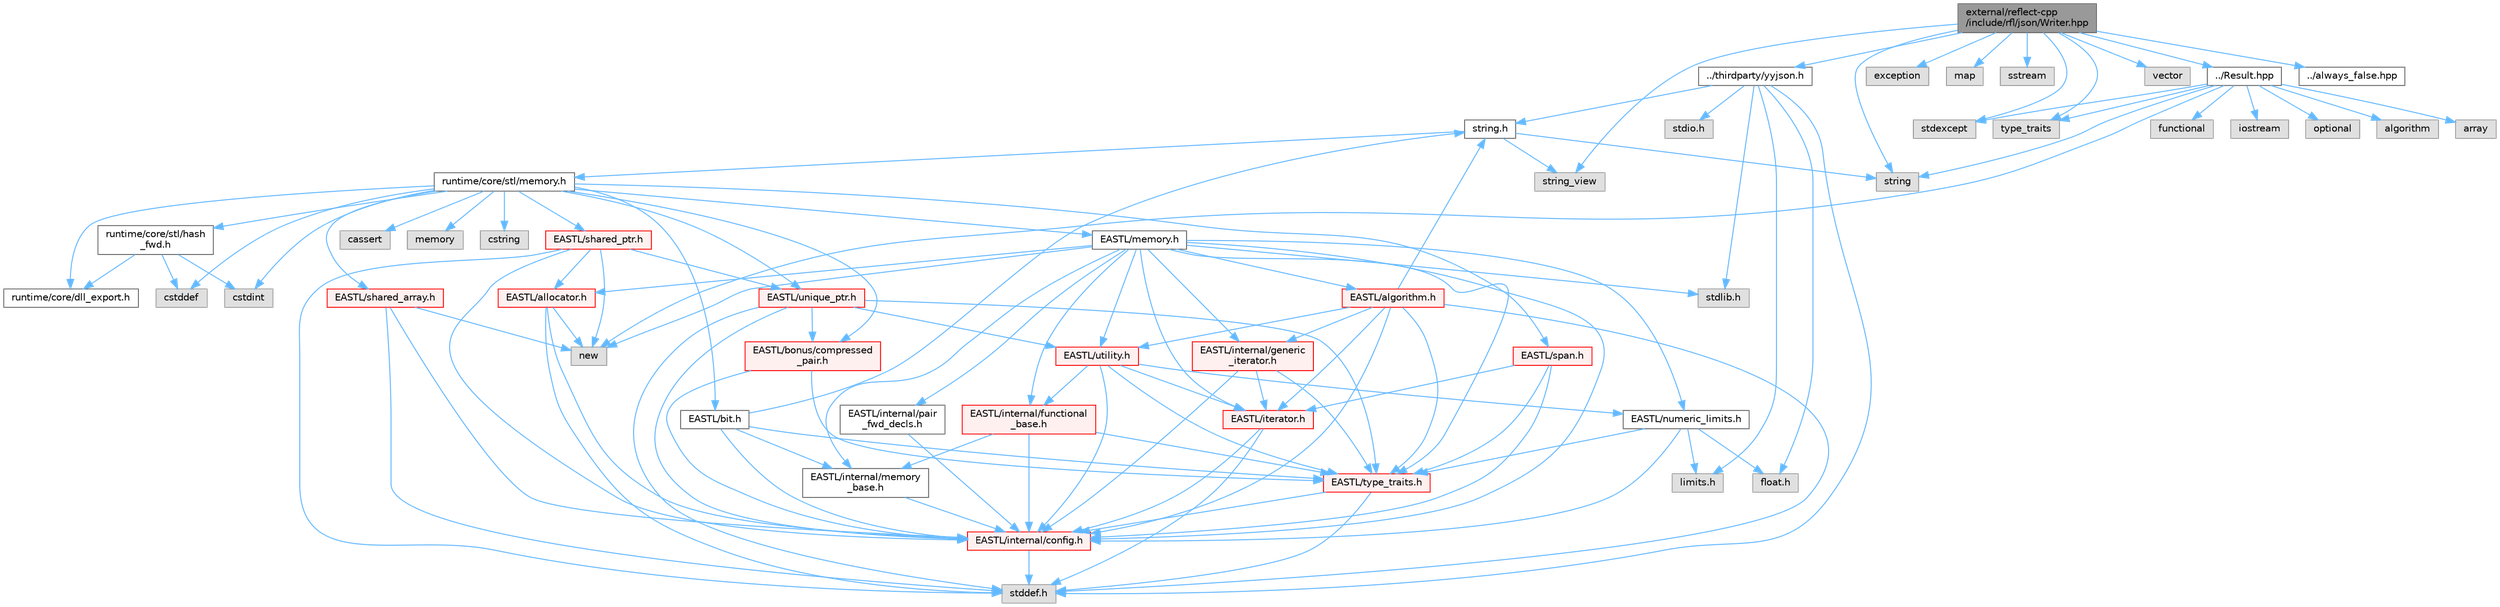 digraph "external/reflect-cpp/include/rfl/json/Writer.hpp"
{
 // LATEX_PDF_SIZE
  bgcolor="transparent";
  edge [fontname=Helvetica,fontsize=10,labelfontname=Helvetica,labelfontsize=10];
  node [fontname=Helvetica,fontsize=10,shape=box,height=0.2,width=0.4];
  Node1 [id="Node000001",label="external/reflect-cpp\l/include/rfl/json/Writer.hpp",height=0.2,width=0.4,color="gray40", fillcolor="grey60", style="filled", fontcolor="black",tooltip=" "];
  Node1 -> Node2 [id="edge1_Node000001_Node000002",color="steelblue1",style="solid",tooltip=" "];
  Node2 [id="Node000002",label="../thirdparty/yyjson.h",height=0.2,width=0.4,color="grey40", fillcolor="white", style="filled",URL="$yyjson_8h.html",tooltip=" "];
  Node2 -> Node3 [id="edge2_Node000002_Node000003",color="steelblue1",style="solid",tooltip=" "];
  Node3 [id="Node000003",label="float.h",height=0.2,width=0.4,color="grey60", fillcolor="#E0E0E0", style="filled",tooltip=" "];
  Node2 -> Node4 [id="edge3_Node000002_Node000004",color="steelblue1",style="solid",tooltip=" "];
  Node4 [id="Node000004",label="limits.h",height=0.2,width=0.4,color="grey60", fillcolor="#E0E0E0", style="filled",tooltip=" "];
  Node2 -> Node5 [id="edge4_Node000002_Node000005",color="steelblue1",style="solid",tooltip=" "];
  Node5 [id="Node000005",label="stddef.h",height=0.2,width=0.4,color="grey60", fillcolor="#E0E0E0", style="filled",tooltip=" "];
  Node2 -> Node6 [id="edge5_Node000002_Node000006",color="steelblue1",style="solid",tooltip=" "];
  Node6 [id="Node000006",label="stdio.h",height=0.2,width=0.4,color="grey60", fillcolor="#E0E0E0", style="filled",tooltip=" "];
  Node2 -> Node7 [id="edge6_Node000002_Node000007",color="steelblue1",style="solid",tooltip=" "];
  Node7 [id="Node000007",label="stdlib.h",height=0.2,width=0.4,color="grey60", fillcolor="#E0E0E0", style="filled",tooltip=" "];
  Node2 -> Node8 [id="edge7_Node000002_Node000008",color="steelblue1",style="solid",tooltip=" "];
  Node8 [id="Node000008",label="string.h",height=0.2,width=0.4,color="grey40", fillcolor="white", style="filled",URL="$string_8h.html",tooltip=" "];
  Node8 -> Node9 [id="edge8_Node000008_Node000009",color="steelblue1",style="solid",tooltip=" "];
  Node9 [id="Node000009",label="string",height=0.2,width=0.4,color="grey60", fillcolor="#E0E0E0", style="filled",tooltip=" "];
  Node8 -> Node10 [id="edge9_Node000008_Node000010",color="steelblue1",style="solid",tooltip=" "];
  Node10 [id="Node000010",label="string_view",height=0.2,width=0.4,color="grey60", fillcolor="#E0E0E0", style="filled",tooltip=" "];
  Node8 -> Node11 [id="edge10_Node000008_Node000011",color="steelblue1",style="solid",tooltip=" "];
  Node11 [id="Node000011",label="runtime/core/stl/memory.h",height=0.2,width=0.4,color="grey40", fillcolor="white", style="filled",URL="$runtime_2core_2stl_2memory_8h.html",tooltip=" "];
  Node11 -> Node12 [id="edge11_Node000011_Node000012",color="steelblue1",style="solid",tooltip=" "];
  Node12 [id="Node000012",label="cstddef",height=0.2,width=0.4,color="grey60", fillcolor="#E0E0E0", style="filled",tooltip=" "];
  Node11 -> Node13 [id="edge12_Node000011_Node000013",color="steelblue1",style="solid",tooltip=" "];
  Node13 [id="Node000013",label="cstdint",height=0.2,width=0.4,color="grey60", fillcolor="#E0E0E0", style="filled",tooltip=" "];
  Node11 -> Node14 [id="edge13_Node000011_Node000014",color="steelblue1",style="solid",tooltip=" "];
  Node14 [id="Node000014",label="cassert",height=0.2,width=0.4,color="grey60", fillcolor="#E0E0E0", style="filled",tooltip=" "];
  Node11 -> Node15 [id="edge14_Node000011_Node000015",color="steelblue1",style="solid",tooltip=" "];
  Node15 [id="Node000015",label="memory",height=0.2,width=0.4,color="grey60", fillcolor="#E0E0E0", style="filled",tooltip=" "];
  Node11 -> Node16 [id="edge15_Node000011_Node000016",color="steelblue1",style="solid",tooltip=" "];
  Node16 [id="Node000016",label="cstring",height=0.2,width=0.4,color="grey60", fillcolor="#E0E0E0", style="filled",tooltip=" "];
  Node11 -> Node17 [id="edge16_Node000011_Node000017",color="steelblue1",style="solid",tooltip=" "];
  Node17 [id="Node000017",label="EASTL/bit.h",height=0.2,width=0.4,color="grey40", fillcolor="white", style="filled",URL="$bit_8h.html",tooltip=" "];
  Node17 -> Node18 [id="edge17_Node000017_Node000018",color="steelblue1",style="solid",tooltip=" "];
  Node18 [id="Node000018",label="EASTL/internal/config.h",height=0.2,width=0.4,color="red", fillcolor="#FFF0F0", style="filled",URL="$runtime_2_e_a_s_t_l_2include_2_e_a_s_t_l_2internal_2config_8h.html",tooltip=" "];
  Node18 -> Node5 [id="edge18_Node000018_Node000005",color="steelblue1",style="solid",tooltip=" "];
  Node17 -> Node26 [id="edge19_Node000017_Node000026",color="steelblue1",style="solid",tooltip=" "];
  Node26 [id="Node000026",label="EASTL/internal/memory\l_base.h",height=0.2,width=0.4,color="grey40", fillcolor="white", style="filled",URL="$memory__base_8h.html",tooltip=" "];
  Node26 -> Node18 [id="edge20_Node000026_Node000018",color="steelblue1",style="solid",tooltip=" "];
  Node17 -> Node27 [id="edge21_Node000017_Node000027",color="steelblue1",style="solid",tooltip=" "];
  Node27 [id="Node000027",label="EASTL/type_traits.h",height=0.2,width=0.4,color="red", fillcolor="#FFF0F0", style="filled",URL="$_e_a_s_t_l_2include_2_e_a_s_t_l_2type__traits_8h.html",tooltip=" "];
  Node27 -> Node18 [id="edge22_Node000027_Node000018",color="steelblue1",style="solid",tooltip=" "];
  Node27 -> Node5 [id="edge23_Node000027_Node000005",color="steelblue1",style="solid",tooltip=" "];
  Node17 -> Node8 [id="edge24_Node000017_Node000008",color="steelblue1",style="solid",tooltip=" "];
  Node11 -> Node36 [id="edge25_Node000011_Node000036",color="steelblue1",style="solid",tooltip=" "];
  Node36 [id="Node000036",label="EASTL/memory.h",height=0.2,width=0.4,color="grey40", fillcolor="white", style="filled",URL="$runtime_2_e_a_s_t_l_2include_2_e_a_s_t_l_2memory_8h.html",tooltip=" "];
  Node36 -> Node18 [id="edge26_Node000036_Node000018",color="steelblue1",style="solid",tooltip=" "];
  Node36 -> Node26 [id="edge27_Node000036_Node000026",color="steelblue1",style="solid",tooltip=" "];
  Node36 -> Node37 [id="edge28_Node000036_Node000037",color="steelblue1",style="solid",tooltip=" "];
  Node37 [id="Node000037",label="EASTL/internal/generic\l_iterator.h",height=0.2,width=0.4,color="red", fillcolor="#FFF0F0", style="filled",URL="$generic__iterator_8h.html",tooltip=" "];
  Node37 -> Node18 [id="edge29_Node000037_Node000018",color="steelblue1",style="solid",tooltip=" "];
  Node37 -> Node38 [id="edge30_Node000037_Node000038",color="steelblue1",style="solid",tooltip=" "];
  Node38 [id="Node000038",label="EASTL/iterator.h",height=0.2,width=0.4,color="red", fillcolor="#FFF0F0", style="filled",URL="$_e_a_s_t_l_2include_2_e_a_s_t_l_2iterator_8h.html",tooltip=" "];
  Node38 -> Node18 [id="edge31_Node000038_Node000018",color="steelblue1",style="solid",tooltip=" "];
  Node38 -> Node5 [id="edge32_Node000038_Node000005",color="steelblue1",style="solid",tooltip=" "];
  Node37 -> Node27 [id="edge33_Node000037_Node000027",color="steelblue1",style="solid",tooltip=" "];
  Node36 -> Node41 [id="edge34_Node000036_Node000041",color="steelblue1",style="solid",tooltip=" "];
  Node41 [id="Node000041",label="EASTL/internal/pair\l_fwd_decls.h",height=0.2,width=0.4,color="grey40", fillcolor="white", style="filled",URL="$pair__fwd__decls_8h.html",tooltip=" "];
  Node41 -> Node18 [id="edge35_Node000041_Node000018",color="steelblue1",style="solid",tooltip=" "];
  Node36 -> Node42 [id="edge36_Node000036_Node000042",color="steelblue1",style="solid",tooltip=" "];
  Node42 [id="Node000042",label="EASTL/internal/functional\l_base.h",height=0.2,width=0.4,color="red", fillcolor="#FFF0F0", style="filled",URL="$functional__base_8h.html",tooltip=" "];
  Node42 -> Node18 [id="edge37_Node000042_Node000018",color="steelblue1",style="solid",tooltip=" "];
  Node42 -> Node26 [id="edge38_Node000042_Node000026",color="steelblue1",style="solid",tooltip=" "];
  Node42 -> Node27 [id="edge39_Node000042_Node000027",color="steelblue1",style="solid",tooltip=" "];
  Node36 -> Node43 [id="edge40_Node000036_Node000043",color="steelblue1",style="solid",tooltip=" "];
  Node43 [id="Node000043",label="EASTL/algorithm.h",height=0.2,width=0.4,color="red", fillcolor="#FFF0F0", style="filled",URL="$_e_a_s_t_l_2include_2_e_a_s_t_l_2algorithm_8h.html",tooltip=" "];
  Node43 -> Node18 [id="edge41_Node000043_Node000018",color="steelblue1",style="solid",tooltip=" "];
  Node43 -> Node27 [id="edge42_Node000043_Node000027",color="steelblue1",style="solid",tooltip=" "];
  Node43 -> Node38 [id="edge43_Node000043_Node000038",color="steelblue1",style="solid",tooltip=" "];
  Node43 -> Node53 [id="edge44_Node000043_Node000053",color="steelblue1",style="solid",tooltip=" "];
  Node53 [id="Node000053",label="EASTL/utility.h",height=0.2,width=0.4,color="red", fillcolor="#FFF0F0", style="filled",URL="$runtime_2_e_a_s_t_l_2include_2_e_a_s_t_l_2utility_8h.html",tooltip=" "];
  Node53 -> Node18 [id="edge45_Node000053_Node000018",color="steelblue1",style="solid",tooltip=" "];
  Node53 -> Node27 [id="edge46_Node000053_Node000027",color="steelblue1",style="solid",tooltip=" "];
  Node53 -> Node38 [id="edge47_Node000053_Node000038",color="steelblue1",style="solid",tooltip=" "];
  Node53 -> Node54 [id="edge48_Node000053_Node000054",color="steelblue1",style="solid",tooltip=" "];
  Node54 [id="Node000054",label="EASTL/numeric_limits.h",height=0.2,width=0.4,color="grey40", fillcolor="white", style="filled",URL="$numeric__limits_8h.html",tooltip=" "];
  Node54 -> Node18 [id="edge49_Node000054_Node000018",color="steelblue1",style="solid",tooltip=" "];
  Node54 -> Node27 [id="edge50_Node000054_Node000027",color="steelblue1",style="solid",tooltip=" "];
  Node54 -> Node4 [id="edge51_Node000054_Node000004",color="steelblue1",style="solid",tooltip=" "];
  Node54 -> Node3 [id="edge52_Node000054_Node000003",color="steelblue1",style="solid",tooltip=" "];
  Node53 -> Node42 [id="edge53_Node000053_Node000042",color="steelblue1",style="solid",tooltip=" "];
  Node43 -> Node37 [id="edge54_Node000043_Node000037",color="steelblue1",style="solid",tooltip=" "];
  Node43 -> Node5 [id="edge55_Node000043_Node000005",color="steelblue1",style="solid",tooltip=" "];
  Node43 -> Node8 [id="edge56_Node000043_Node000008",color="steelblue1",style="solid",tooltip=" "];
  Node36 -> Node27 [id="edge57_Node000036_Node000027",color="steelblue1",style="solid",tooltip=" "];
  Node36 -> Node50 [id="edge58_Node000036_Node000050",color="steelblue1",style="solid",tooltip=" "];
  Node50 [id="Node000050",label="EASTL/allocator.h",height=0.2,width=0.4,color="red", fillcolor="#FFF0F0", style="filled",URL="$runtime_2_e_a_s_t_l_2include_2_e_a_s_t_l_2allocator_8h.html",tooltip=" "];
  Node50 -> Node18 [id="edge59_Node000050_Node000018",color="steelblue1",style="solid",tooltip=" "];
  Node50 -> Node5 [id="edge60_Node000050_Node000005",color="steelblue1",style="solid",tooltip=" "];
  Node50 -> Node51 [id="edge61_Node000050_Node000051",color="steelblue1",style="solid",tooltip=" "];
  Node51 [id="Node000051",label="new",height=0.2,width=0.4,color="grey60", fillcolor="#E0E0E0", style="filled",tooltip=" "];
  Node36 -> Node38 [id="edge62_Node000036_Node000038",color="steelblue1",style="solid",tooltip=" "];
  Node36 -> Node53 [id="edge63_Node000036_Node000053",color="steelblue1",style="solid",tooltip=" "];
  Node36 -> Node54 [id="edge64_Node000036_Node000054",color="steelblue1",style="solid",tooltip=" "];
  Node36 -> Node7 [id="edge65_Node000036_Node000007",color="steelblue1",style="solid",tooltip=" "];
  Node36 -> Node51 [id="edge66_Node000036_Node000051",color="steelblue1",style="solid",tooltip=" "];
  Node11 -> Node62 [id="edge67_Node000011_Node000062",color="steelblue1",style="solid",tooltip=" "];
  Node62 [id="Node000062",label="EASTL/shared_array.h",height=0.2,width=0.4,color="red", fillcolor="#FFF0F0", style="filled",URL="$shared__array_8h.html",tooltip=" "];
  Node62 -> Node18 [id="edge68_Node000062_Node000018",color="steelblue1",style="solid",tooltip=" "];
  Node62 -> Node51 [id="edge69_Node000062_Node000051",color="steelblue1",style="solid",tooltip=" "];
  Node62 -> Node5 [id="edge70_Node000062_Node000005",color="steelblue1",style="solid",tooltip=" "];
  Node11 -> Node65 [id="edge71_Node000011_Node000065",color="steelblue1",style="solid",tooltip=" "];
  Node65 [id="Node000065",label="EASTL/unique_ptr.h",height=0.2,width=0.4,color="red", fillcolor="#FFF0F0", style="filled",URL="$unique__ptr_8h.html",tooltip=" "];
  Node65 -> Node66 [id="edge72_Node000065_Node000066",color="steelblue1",style="solid",tooltip=" "];
  Node66 [id="Node000066",label="EASTL/bonus/compressed\l_pair.h",height=0.2,width=0.4,color="red", fillcolor="#FFF0F0", style="filled",URL="$compressed__pair_8h.html",tooltip=" "];
  Node66 -> Node18 [id="edge73_Node000066_Node000018",color="steelblue1",style="solid",tooltip=" "];
  Node66 -> Node27 [id="edge74_Node000066_Node000027",color="steelblue1",style="solid",tooltip=" "];
  Node65 -> Node18 [id="edge75_Node000065_Node000018",color="steelblue1",style="solid",tooltip=" "];
  Node65 -> Node27 [id="edge76_Node000065_Node000027",color="steelblue1",style="solid",tooltip=" "];
  Node65 -> Node53 [id="edge77_Node000065_Node000053",color="steelblue1",style="solid",tooltip=" "];
  Node65 -> Node5 [id="edge78_Node000065_Node000005",color="steelblue1",style="solid",tooltip=" "];
  Node11 -> Node68 [id="edge79_Node000011_Node000068",color="steelblue1",style="solid",tooltip=" "];
  Node68 [id="Node000068",label="EASTL/shared_ptr.h",height=0.2,width=0.4,color="red", fillcolor="#FFF0F0", style="filled",URL="$shared__ptr_8h.html",tooltip=" "];
  Node68 -> Node18 [id="edge80_Node000068_Node000018",color="steelblue1",style="solid",tooltip=" "];
  Node68 -> Node65 [id="edge81_Node000068_Node000065",color="steelblue1",style="solid",tooltip=" "];
  Node68 -> Node50 [id="edge82_Node000068_Node000050",color="steelblue1",style="solid",tooltip=" "];
  Node68 -> Node51 [id="edge83_Node000068_Node000051",color="steelblue1",style="solid",tooltip=" "];
  Node68 -> Node5 [id="edge84_Node000068_Node000005",color="steelblue1",style="solid",tooltip=" "];
  Node11 -> Node148 [id="edge85_Node000011_Node000148",color="steelblue1",style="solid",tooltip=" "];
  Node148 [id="Node000148",label="EASTL/span.h",height=0.2,width=0.4,color="red", fillcolor="#FFF0F0", style="filled",URL="$span_8h.html",tooltip=" "];
  Node148 -> Node18 [id="edge86_Node000148_Node000018",color="steelblue1",style="solid",tooltip=" "];
  Node148 -> Node27 [id="edge87_Node000148_Node000027",color="steelblue1",style="solid",tooltip=" "];
  Node148 -> Node38 [id="edge88_Node000148_Node000038",color="steelblue1",style="solid",tooltip=" "];
  Node11 -> Node66 [id="edge89_Node000011_Node000066",color="steelblue1",style="solid",tooltip=" "];
  Node11 -> Node151 [id="edge90_Node000011_Node000151",color="steelblue1",style="solid",tooltip=" "];
  Node151 [id="Node000151",label="runtime/core/dll_export.h",height=0.2,width=0.4,color="grey40", fillcolor="white", style="filled",URL="$dll__export_8h.html",tooltip=" "];
  Node11 -> Node152 [id="edge91_Node000011_Node000152",color="steelblue1",style="solid",tooltip=" "];
  Node152 [id="Node000152",label="runtime/core/stl/hash\l_fwd.h",height=0.2,width=0.4,color="grey40", fillcolor="white", style="filled",URL="$hash__fwd_8h.html",tooltip=" "];
  Node152 -> Node12 [id="edge92_Node000152_Node000012",color="steelblue1",style="solid",tooltip=" "];
  Node152 -> Node13 [id="edge93_Node000152_Node000013",color="steelblue1",style="solid",tooltip=" "];
  Node152 -> Node151 [id="edge94_Node000152_Node000151",color="steelblue1",style="solid",tooltip=" "];
  Node1 -> Node153 [id="edge95_Node000001_Node000153",color="steelblue1",style="solid",tooltip=" "];
  Node153 [id="Node000153",label="exception",height=0.2,width=0.4,color="grey60", fillcolor="#E0E0E0", style="filled",tooltip=" "];
  Node1 -> Node154 [id="edge96_Node000001_Node000154",color="steelblue1",style="solid",tooltip=" "];
  Node154 [id="Node000154",label="map",height=0.2,width=0.4,color="grey60", fillcolor="#E0E0E0", style="filled",tooltip=" "];
  Node1 -> Node155 [id="edge97_Node000001_Node000155",color="steelblue1",style="solid",tooltip=" "];
  Node155 [id="Node000155",label="sstream",height=0.2,width=0.4,color="grey60", fillcolor="#E0E0E0", style="filled",tooltip=" "];
  Node1 -> Node156 [id="edge98_Node000001_Node000156",color="steelblue1",style="solid",tooltip=" "];
  Node156 [id="Node000156",label="stdexcept",height=0.2,width=0.4,color="grey60", fillcolor="#E0E0E0", style="filled",tooltip=" "];
  Node1 -> Node9 [id="edge99_Node000001_Node000009",color="steelblue1",style="solid",tooltip=" "];
  Node1 -> Node10 [id="edge100_Node000001_Node000010",color="steelblue1",style="solid",tooltip=" "];
  Node1 -> Node64 [id="edge101_Node000001_Node000064",color="steelblue1",style="solid",tooltip=" "];
  Node64 [id="Node000064",label="type_traits",height=0.2,width=0.4,color="grey60", fillcolor="#E0E0E0", style="filled",tooltip=" "];
  Node1 -> Node157 [id="edge102_Node000001_Node000157",color="steelblue1",style="solid",tooltip=" "];
  Node157 [id="Node000157",label="vector",height=0.2,width=0.4,color="grey60", fillcolor="#E0E0E0", style="filled",tooltip=" "];
  Node1 -> Node158 [id="edge103_Node000001_Node000158",color="steelblue1",style="solid",tooltip=" "];
  Node158 [id="Node000158",label="../Result.hpp",height=0.2,width=0.4,color="grey40", fillcolor="white", style="filled",URL="$_result_8hpp.html",tooltip=" "];
  Node158 -> Node159 [id="edge104_Node000158_Node000159",color="steelblue1",style="solid",tooltip=" "];
  Node159 [id="Node000159",label="algorithm",height=0.2,width=0.4,color="grey60", fillcolor="#E0E0E0", style="filled",tooltip=" "];
  Node158 -> Node150 [id="edge105_Node000158_Node000150",color="steelblue1",style="solid",tooltip=" "];
  Node150 [id="Node000150",label="array",height=0.2,width=0.4,color="grey60", fillcolor="#E0E0E0", style="filled",tooltip=" "];
  Node158 -> Node160 [id="edge106_Node000158_Node000160",color="steelblue1",style="solid",tooltip=" "];
  Node160 [id="Node000160",label="functional",height=0.2,width=0.4,color="grey60", fillcolor="#E0E0E0", style="filled",tooltip=" "];
  Node158 -> Node161 [id="edge107_Node000158_Node000161",color="steelblue1",style="solid",tooltip=" "];
  Node161 [id="Node000161",label="iostream",height=0.2,width=0.4,color="grey60", fillcolor="#E0E0E0", style="filled",tooltip=" "];
  Node158 -> Node51 [id="edge108_Node000158_Node000051",color="steelblue1",style="solid",tooltip=" "];
  Node158 -> Node162 [id="edge109_Node000158_Node000162",color="steelblue1",style="solid",tooltip=" "];
  Node162 [id="Node000162",label="optional",height=0.2,width=0.4,color="grey60", fillcolor="#E0E0E0", style="filled",tooltip=" "];
  Node158 -> Node156 [id="edge110_Node000158_Node000156",color="steelblue1",style="solid",tooltip=" "];
  Node158 -> Node9 [id="edge111_Node000158_Node000009",color="steelblue1",style="solid",tooltip=" "];
  Node158 -> Node64 [id="edge112_Node000158_Node000064",color="steelblue1",style="solid",tooltip=" "];
  Node1 -> Node163 [id="edge113_Node000001_Node000163",color="steelblue1",style="solid",tooltip=" "];
  Node163 [id="Node000163",label="../always_false.hpp",height=0.2,width=0.4,color="grey40", fillcolor="white", style="filled",URL="$always__false_8hpp.html",tooltip=" "];
}
